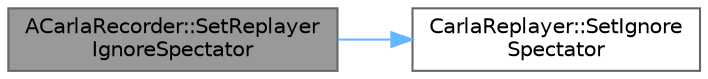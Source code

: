 digraph "ACarlaRecorder::SetReplayerIgnoreSpectator"
{
 // INTERACTIVE_SVG=YES
 // LATEX_PDF_SIZE
  bgcolor="transparent";
  edge [fontname=Helvetica,fontsize=10,labelfontname=Helvetica,labelfontsize=10];
  node [fontname=Helvetica,fontsize=10,shape=box,height=0.2,width=0.4];
  rankdir="LR";
  Node1 [id="Node000001",label="ACarlaRecorder::SetReplayer\lIgnoreSpectator",height=0.2,width=0.4,color="gray40", fillcolor="grey60", style="filled", fontcolor="black",tooltip=" "];
  Node1 -> Node2 [id="edge1_Node000001_Node000002",color="steelblue1",style="solid",tooltip=" "];
  Node2 [id="Node000002",label="CarlaReplayer::SetIgnore\lSpectator",height=0.2,width=0.4,color="grey40", fillcolor="white", style="filled",URL="$dc/dc6/classCarlaReplayer.html#a5a0eee50ba486043d4b9fb99965a4719",tooltip=" "];
}
